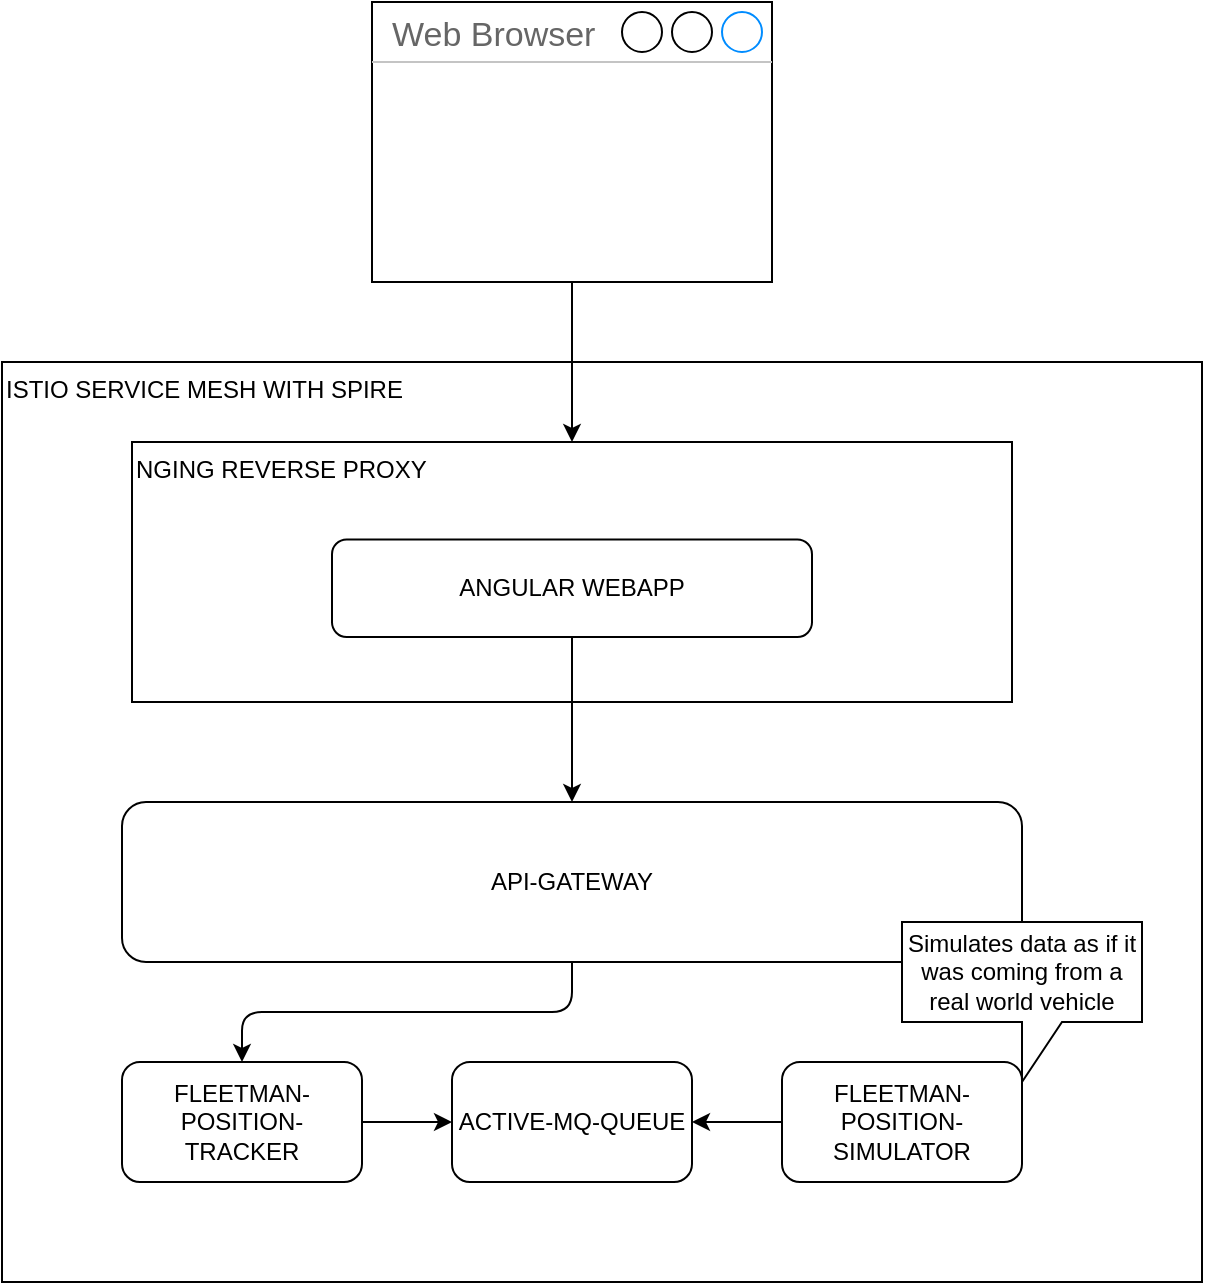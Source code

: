 <mxfile>
    <diagram id="pw3tW8baN9TW7b8HOjhJ" name="Page-1">
        <mxGraphModel dx="1208" dy="863" grid="1" gridSize="10" guides="1" tooltips="1" connect="1" arrows="1" fold="1" page="1" pageScale="1" pageWidth="827" pageHeight="1169" math="0" shadow="0">
            <root>
                <mxCell id="0"/>
                <mxCell id="1" parent="0"/>
                <mxCell id="11" value="ISTIO SERVICE MESH WITH SPIRE" style="rounded=0;whiteSpace=wrap;html=1;verticalAlign=top;align=left;" vertex="1" parent="1">
                    <mxGeometry x="110" y="190" width="600" height="460" as="geometry"/>
                </mxCell>
                <mxCell id="12" style="edgeStyle=orthogonalEdgeStyle;html=1;entryX=0.5;entryY=0;entryDx=0;entryDy=0;" edge="1" parent="1" source="3" target="4">
                    <mxGeometry relative="1" as="geometry"/>
                </mxCell>
                <mxCell id="3" value="Web Browser" style="strokeWidth=1;shadow=0;dashed=0;align=center;html=1;shape=mxgraph.mockup.containers.window;align=left;verticalAlign=top;spacingLeft=8;strokeColor2=#008cff;strokeColor3=#c4c4c4;fontColor=#666666;mainText=;fontSize=17;labelBackgroundColor=none;" vertex="1" parent="1">
                    <mxGeometry x="295" y="10" width="200" height="140" as="geometry"/>
                </mxCell>
                <mxCell id="16" style="edgeStyle=orthogonalEdgeStyle;html=1;exitX=0.5;exitY=1;exitDx=0;exitDy=0;" edge="1" parent="1" source="5" target="6">
                    <mxGeometry relative="1" as="geometry"/>
                </mxCell>
                <mxCell id="5" value="API-GATEWAY" style="rounded=1;whiteSpace=wrap;html=1;" vertex="1" parent="1">
                    <mxGeometry x="170" y="410" width="450" height="80" as="geometry"/>
                </mxCell>
                <mxCell id="17" style="edgeStyle=orthogonalEdgeStyle;html=1;exitX=1;exitY=0.5;exitDx=0;exitDy=0;entryX=0;entryY=0.5;entryDx=0;entryDy=0;" edge="1" parent="1" source="6" target="8">
                    <mxGeometry relative="1" as="geometry"/>
                </mxCell>
                <mxCell id="6" value="FLEETMAN-POSITION-TRACKER" style="rounded=1;whiteSpace=wrap;html=1;" vertex="1" parent="1">
                    <mxGeometry x="170" y="540" width="120" height="60" as="geometry"/>
                </mxCell>
                <mxCell id="18" style="edgeStyle=orthogonalEdgeStyle;html=1;entryX=1;entryY=0.5;entryDx=0;entryDy=0;" edge="1" parent="1" source="7" target="8">
                    <mxGeometry relative="1" as="geometry"/>
                </mxCell>
                <mxCell id="7" value="FLEETMAN-POSITION-SIMULATOR" style="rounded=1;whiteSpace=wrap;html=1;" vertex="1" parent="1">
                    <mxGeometry x="500" y="540" width="120" height="60" as="geometry"/>
                </mxCell>
                <mxCell id="8" value="ACTIVE-MQ-QUEUE" style="rounded=1;whiteSpace=wrap;html=1;" vertex="1" parent="1">
                    <mxGeometry x="335" y="540" width="120" height="60" as="geometry"/>
                </mxCell>
                <mxCell id="4" value="NGING REVERSE PROXY" style="rounded=0;whiteSpace=wrap;html=1;verticalAlign=top;align=left;" vertex="1" parent="1">
                    <mxGeometry x="175" y="230" width="440" height="130" as="geometry"/>
                </mxCell>
                <mxCell id="14" style="edgeStyle=orthogonalEdgeStyle;html=1;entryX=0.5;entryY=0;entryDx=0;entryDy=0;" edge="1" parent="1" source="9" target="5">
                    <mxGeometry relative="1" as="geometry"/>
                </mxCell>
                <mxCell id="9" value="ANGULAR WEBAPP" style="rounded=1;whiteSpace=wrap;html=1;" vertex="1" parent="1">
                    <mxGeometry x="275" y="278.75" width="240" height="48.75" as="geometry"/>
                </mxCell>
                <mxCell id="20" value="Simulates data as if it was coming from a real world vehicle" style="shape=callout;whiteSpace=wrap;html=1;perimeter=calloutPerimeter;rounded=0;" vertex="1" parent="1">
                    <mxGeometry x="560" y="470" width="120" height="80" as="geometry"/>
                </mxCell>
            </root>
        </mxGraphModel>
    </diagram>
</mxfile>